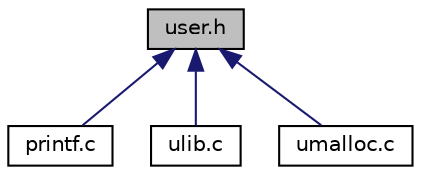 digraph "user.h"
{
 // LATEX_PDF_SIZE
  edge [fontname="Helvetica",fontsize="10",labelfontname="Helvetica",labelfontsize="10"];
  node [fontname="Helvetica",fontsize="10",shape=record];
  Node1 [label="user.h",height=0.2,width=0.4,color="black", fillcolor="grey75", style="filled", fontcolor="black",tooltip=" "];
  Node1 -> Node2 [dir="back",color="midnightblue",fontsize="10",style="solid"];
  Node2 [label="printf.c",height=0.2,width=0.4,color="black", fillcolor="white", style="filled",URL="$d1/d3d/printf_8c.html",tooltip=" "];
  Node1 -> Node3 [dir="back",color="midnightblue",fontsize="10",style="solid"];
  Node3 [label="ulib.c",height=0.2,width=0.4,color="black", fillcolor="white", style="filled",URL="$db/d8a/ulib_8c.html",tooltip=" "];
  Node1 -> Node4 [dir="back",color="midnightblue",fontsize="10",style="solid"];
  Node4 [label="umalloc.c",height=0.2,width=0.4,color="black", fillcolor="white", style="filled",URL="$df/d5d/umalloc_8c.html",tooltip=" "];
}
